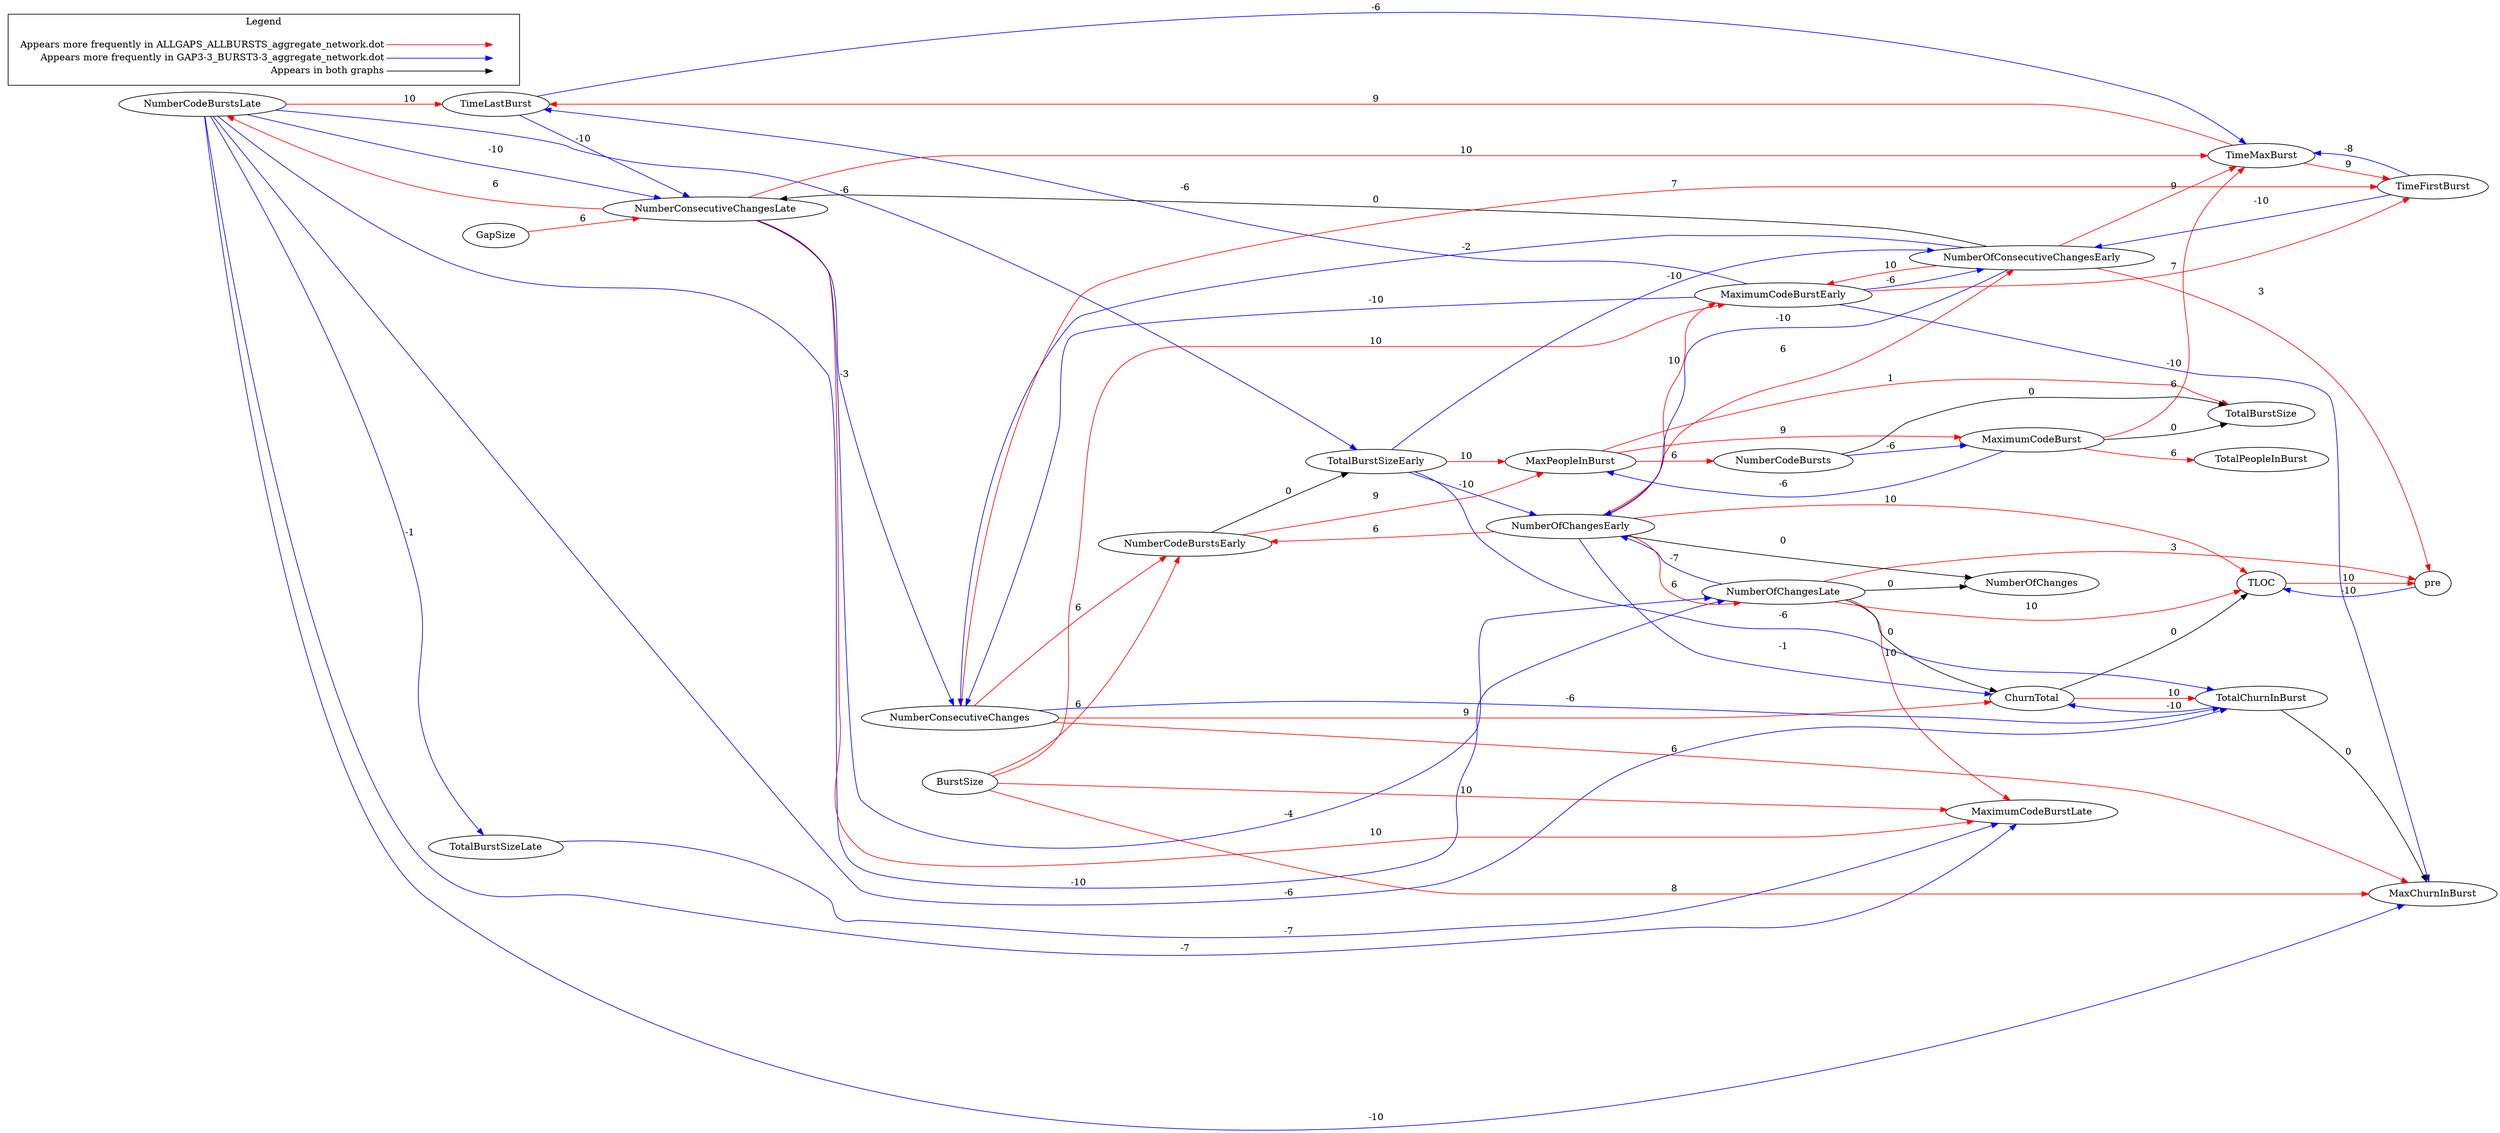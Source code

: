 digraph {
NumberCodeBurstsLate -> TimeLastBurst[label="10",weight="10", color="red"];
NumberOfChangesLate -> MaximumCodeBurstLate[label="10",weight="10", color="red"];
NumberOfChangesLate -> TLOC[label="10",weight="10", color="red"];
NumberOfChangesEarly -> MaximumCodeBurstEarly[label="10",weight="10", color="red"];
NumberOfChangesEarly -> TLOC[label="10",weight="10", color="red"];
ChurnTotal -> TotalChurnInBurst[label="10",weight="10", color="red"];
NumberOfConsecutiveChangesEarly -> MaximumCodeBurstEarly[label="10",weight="10", color="red"];
NumberConsecutiveChangesLate -> MaximumCodeBurstLate[label="10",weight="10", color="red"];
NumberConsecutiveChangesLate -> TimeMaxBurst[label="10",weight="10", color="red"];
TotalBurstSizeEarly -> MaxPeopleInBurst[label="10",weight="10", color="red"];
TLOC -> pre[label="10",weight="10", color="red"];
BurstSize -> MaximumCodeBurstLate[label="10",weight="10", color="red"];
BurstSize -> MaximumCodeBurstEarly[label="10",weight="10", color="red"];
MaxPeopleInBurst -> MaximumCodeBurst[label="9",weight="9", color="red"];
NumberCodeBurstsEarly -> MaxPeopleInBurst[label="9",weight="9", color="red"];
NumberOfConsecutiveChangesEarly -> TimeMaxBurst[label="9",weight="9", color="red"];
TimeMaxBurst -> TimeFirstBurst[label="9",weight="9", color="red"];
TimeMaxBurst -> TimeLastBurst[label="9",weight="9", color="red"];
NumberConsecutiveChanges -> ChurnTotal[label="9",weight="9", color="red"];
BurstSize -> MaxChurnInBurst[label="8",weight="8", color="red"];
MaximumCodeBurstEarly -> TimeFirstBurst[label="7",weight="7", color="red"];
NumberConsecutiveChanges -> TimeFirstBurst[label="7",weight="7", color="red"];
MaxPeopleInBurst -> NumberCodeBursts[label="6",weight="6", color="red"];
NumberOfChangesEarly -> NumberCodeBurstsEarly[label="6",weight="6", color="red"];
NumberOfChangesEarly -> NumberOfConsecutiveChangesEarly[label="6",weight="6", color="red"];
NumberConsecutiveChanges -> MaxChurnInBurst[label="6",weight="6", color="red"];
NumberConsecutiveChanges -> NumberCodeBurstsEarly[label="6",weight="6", color="red"];
BurstSize -> NumberCodeBurstsEarly[label="6",weight="6", color="red"];
NumberOfChangesEarly -> NumberOfChangesLate[label="6",weight="6", color="red"];
MaximumCodeBurst -> TotalPeopleInBurst[label="6",weight="6", color="red"];
MaximumCodeBurst -> TimeMaxBurst[label="6",weight="6", color="red"];
NumberConsecutiveChangesLate -> NumberCodeBurstsLate[label="6",weight="6", color="red"];
GapSize -> NumberConsecutiveChangesLate[label="6",weight="6", color="red"];
NumberOfChangesLate -> pre[label="3",weight="3", color="red"];
NumberOfConsecutiveChangesEarly -> pre[label="3",weight="3", color="red"];
MaxPeopleInBurst -> TotalBurstSize[label="1",weight="1", color="red"];
NumberOfChangesLate -> NumberOfChanges[label="0",weight="0", color="black"];
NumberOfChangesLate -> ChurnTotal[label="0",weight="0", color="black"];
NumberOfChangesEarly -> NumberOfChanges[label="0",weight="0", color="black"];
TotalChurnInBurst -> MaxChurnInBurst[label="0",weight="0", color="black"];
ChurnTotal -> TLOC[label="0",weight="0", color="black"];
NumberCodeBurstsEarly -> TotalBurstSizeEarly[label="0",weight="0", color="black"];
MaximumCodeBurst -> TotalBurstSize[label="0",weight="0", color="black"];
NumberOfConsecutiveChangesEarly -> NumberConsecutiveChangesLate[label="0",weight="0", color="black"];
NumberCodeBursts -> TotalBurstSize[label="0",weight="0", color="black"];
NumberOfChangesEarly -> ChurnTotal[label="-1",weight="-1", color="blue"];
NumberCodeBurstsLate -> TotalBurstSizeLate[label="-1",weight="-1", color="blue"];
NumberOfConsecutiveChangesEarly -> NumberConsecutiveChanges[label="-2",weight="-2", color="blue"];
NumberConsecutiveChangesLate -> NumberConsecutiveChanges[label="-3",weight="-3", color="blue"];
NumberConsecutiveChangesLate -> NumberOfChangesLate[label="-4",weight="-4", color="blue"];
MaximumCodeBurstEarly -> NumberOfConsecutiveChangesEarly[label="-6",weight="-6", color="blue"];
MaximumCodeBurstEarly -> TimeLastBurst[label="-6",weight="-6", color="blue"];
MaximumCodeBurst -> MaxPeopleInBurst[label="-6",weight="-6", color="blue"];
TimeLastBurst -> TimeMaxBurst[label="-6",weight="-6", color="blue"];
NumberCodeBursts -> MaximumCodeBurst[label="-6",weight="-6", color="blue"];
NumberCodeBurstsLate -> TotalChurnInBurst[label="-6",weight="-6", color="blue"];
TotalBurstSizeEarly -> TotalChurnInBurst[label="-6",weight="-6", color="blue"];
NumberConsecutiveChanges -> TotalChurnInBurst[label="-6",weight="-6", color="blue"];
NumberCodeBurstsLate -> TotalBurstSizeEarly[label="-6",weight="-6", color="blue"];
TotalBurstSizeLate -> MaximumCodeBurstLate[label="-7",weight="-7", color="blue"];
NumberCodeBurstsLate -> MaximumCodeBurstLate[label="-7",weight="-7", color="blue"];
NumberOfChangesLate -> NumberOfChangesEarly[label="-7",weight="-7", color="blue"];
TimeFirstBurst -> TimeMaxBurst[label="-8",weight="-8", color="blue"];
NumberCodeBurstsLate -> NumberOfChangesLate[label="-10",weight="-10", color="blue"];
NumberCodeBurstsLate -> MaxChurnInBurst[label="-10",weight="-10", color="blue"];
NumberCodeBurstsLate -> NumberConsecutiveChangesLate[label="-10",weight="-10", color="blue"];
MaximumCodeBurstEarly -> MaxChurnInBurst[label="-10",weight="-10", color="blue"];
MaximumCodeBurstEarly -> NumberConsecutiveChanges[label="-10",weight="-10", color="blue"];
TimeFirstBurst -> NumberOfConsecutiveChangesEarly[label="-10",weight="-10", color="blue"];
TotalChurnInBurst -> ChurnTotal[label="-10",weight="-10", color="blue"];
NumberOfConsecutiveChangesEarly -> NumberOfChangesEarly[label="-10",weight="-10", color="blue"];
TotalBurstSizeEarly -> NumberOfChangesEarly[label="-10",weight="-10", color="blue"];
TotalBurstSizeEarly -> NumberOfConsecutiveChangesEarly[label="-10",weight="-10", color="blue"];
TimeLastBurst -> NumberConsecutiveChangesLate[label="-10",weight="-10", color="blue"];
pre -> TLOC[label="-10",weight="-10", color="blue"];

  rankdir=LR
  node [shape=plaintext]
  subgraph cluster_01 { 
    label = "Legend";
    key [label=<<table border="0" cellpadding="2" cellspacing="0" cellborder="0">
      <tr><td align="right" port="i1">Appears more frequently in ALLGAPS_ALLBURSTS_aggregate_network.dot</td></tr>
      <tr><td align="right" port="i2">Appears more frequently in GAP3-3_BURST3-3_aggregate_network.dot</td></tr>
      <tr><td align="right" port="i3">Appears in both graphs</td></tr>
      </table>>]
    key2 [label=<<table border="0" cellpadding="2" cellspacing="0" cellborder="0">
      <tr><td port="i1">&nbsp;</td></tr>
      <tr><td port="i2">&nbsp;</td></tr>
      <tr><td port="i3">&nbsp;</td></tr>
      </table>>]
    key:i1:e -> key2:i1:w [color=red]
    key:i2:e -> key2:i2:w [color=blue]
    key:i3:e -> key2:i3:w [color=black]
  }
}